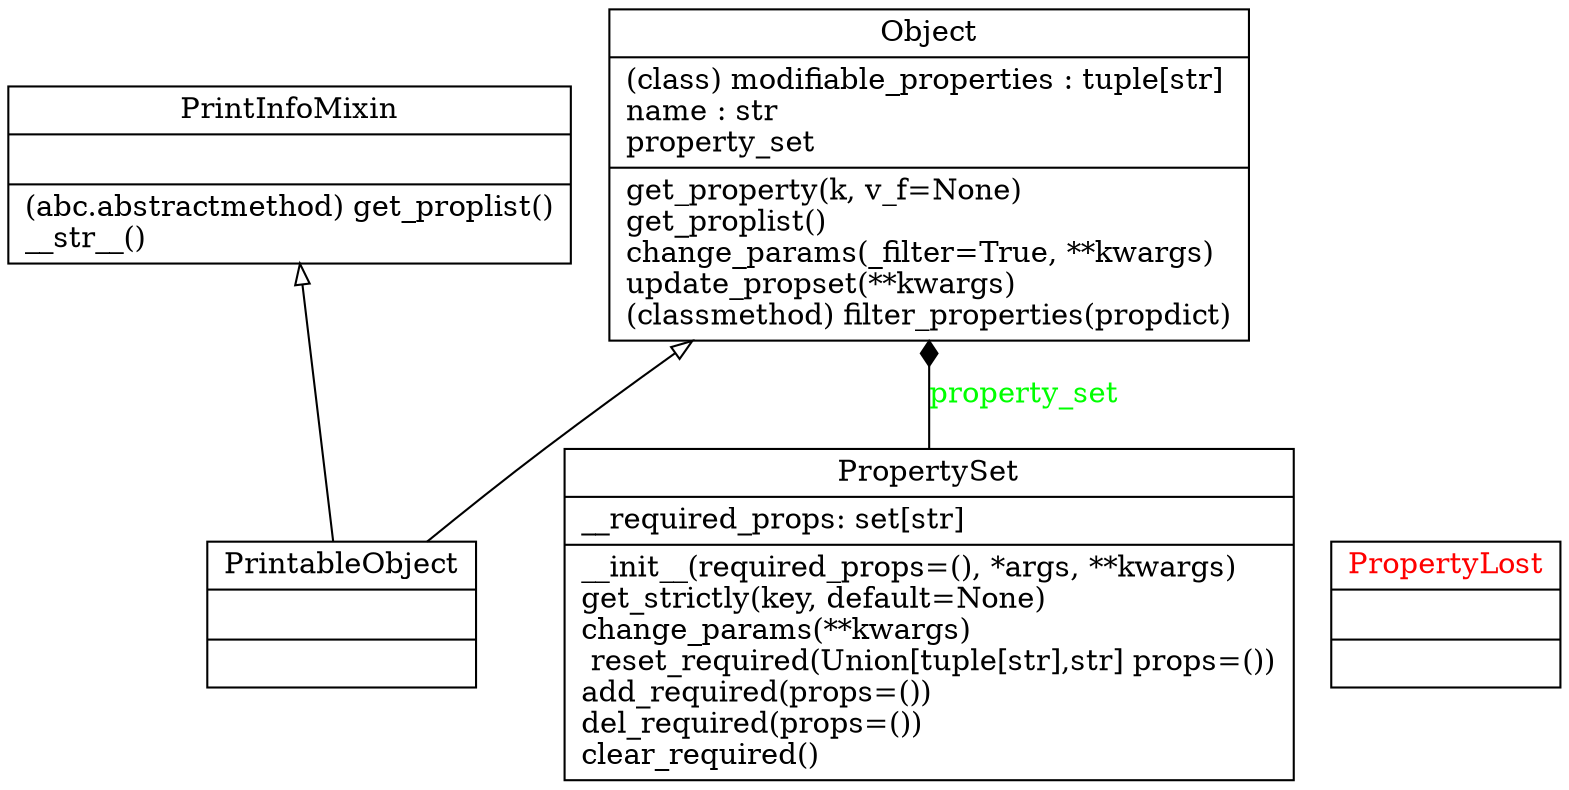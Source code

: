 digraph "classes" {
charset="utf-8"
rankdir=BT
"0" [label="{PrintInfoMixin|\l|(abc.abstractmethod) get_proplist()\l__str__()\l}", shape="record"];
"1" [label="{PrintableObject|\l|}", shape="record"];
"2" [fontcolor="red", label="{PropertyLost|\l|}", shape="record"];
"3" [label="{PropertySet|__required_props: set[str]\l|
            __init__(required_props=(), *args, **kwargs)\lget_strictly(key, default=None)\lchange_params(**kwargs)\l
            reset_required(Union[tuple[str],str] props=())\ladd_required(props=())\ldel_required(props=())\lclear_required()\l}", shape="record"];
"4" [label="{Object|(class) modifiable_properties : tuple[str]\lname : str\lproperty_set\l|
            get_property(k, v_f=None)\lget_proplist()\lchange_params(_filter=True, **kwargs)\lupdate_propset(**kwargs)\l(classmethod) filter_properties(propdict)\l}", shape="record"];
"1" -> "0" [arrowhead="empty", arrowtail="none"];
"1" -> "4" [arrowhead="empty", arrowtail="none"];
"3" -> "4" [arrowhead="diamond", arrowtail="none", fontcolor="green", label="property_set", style="solid"];
}
